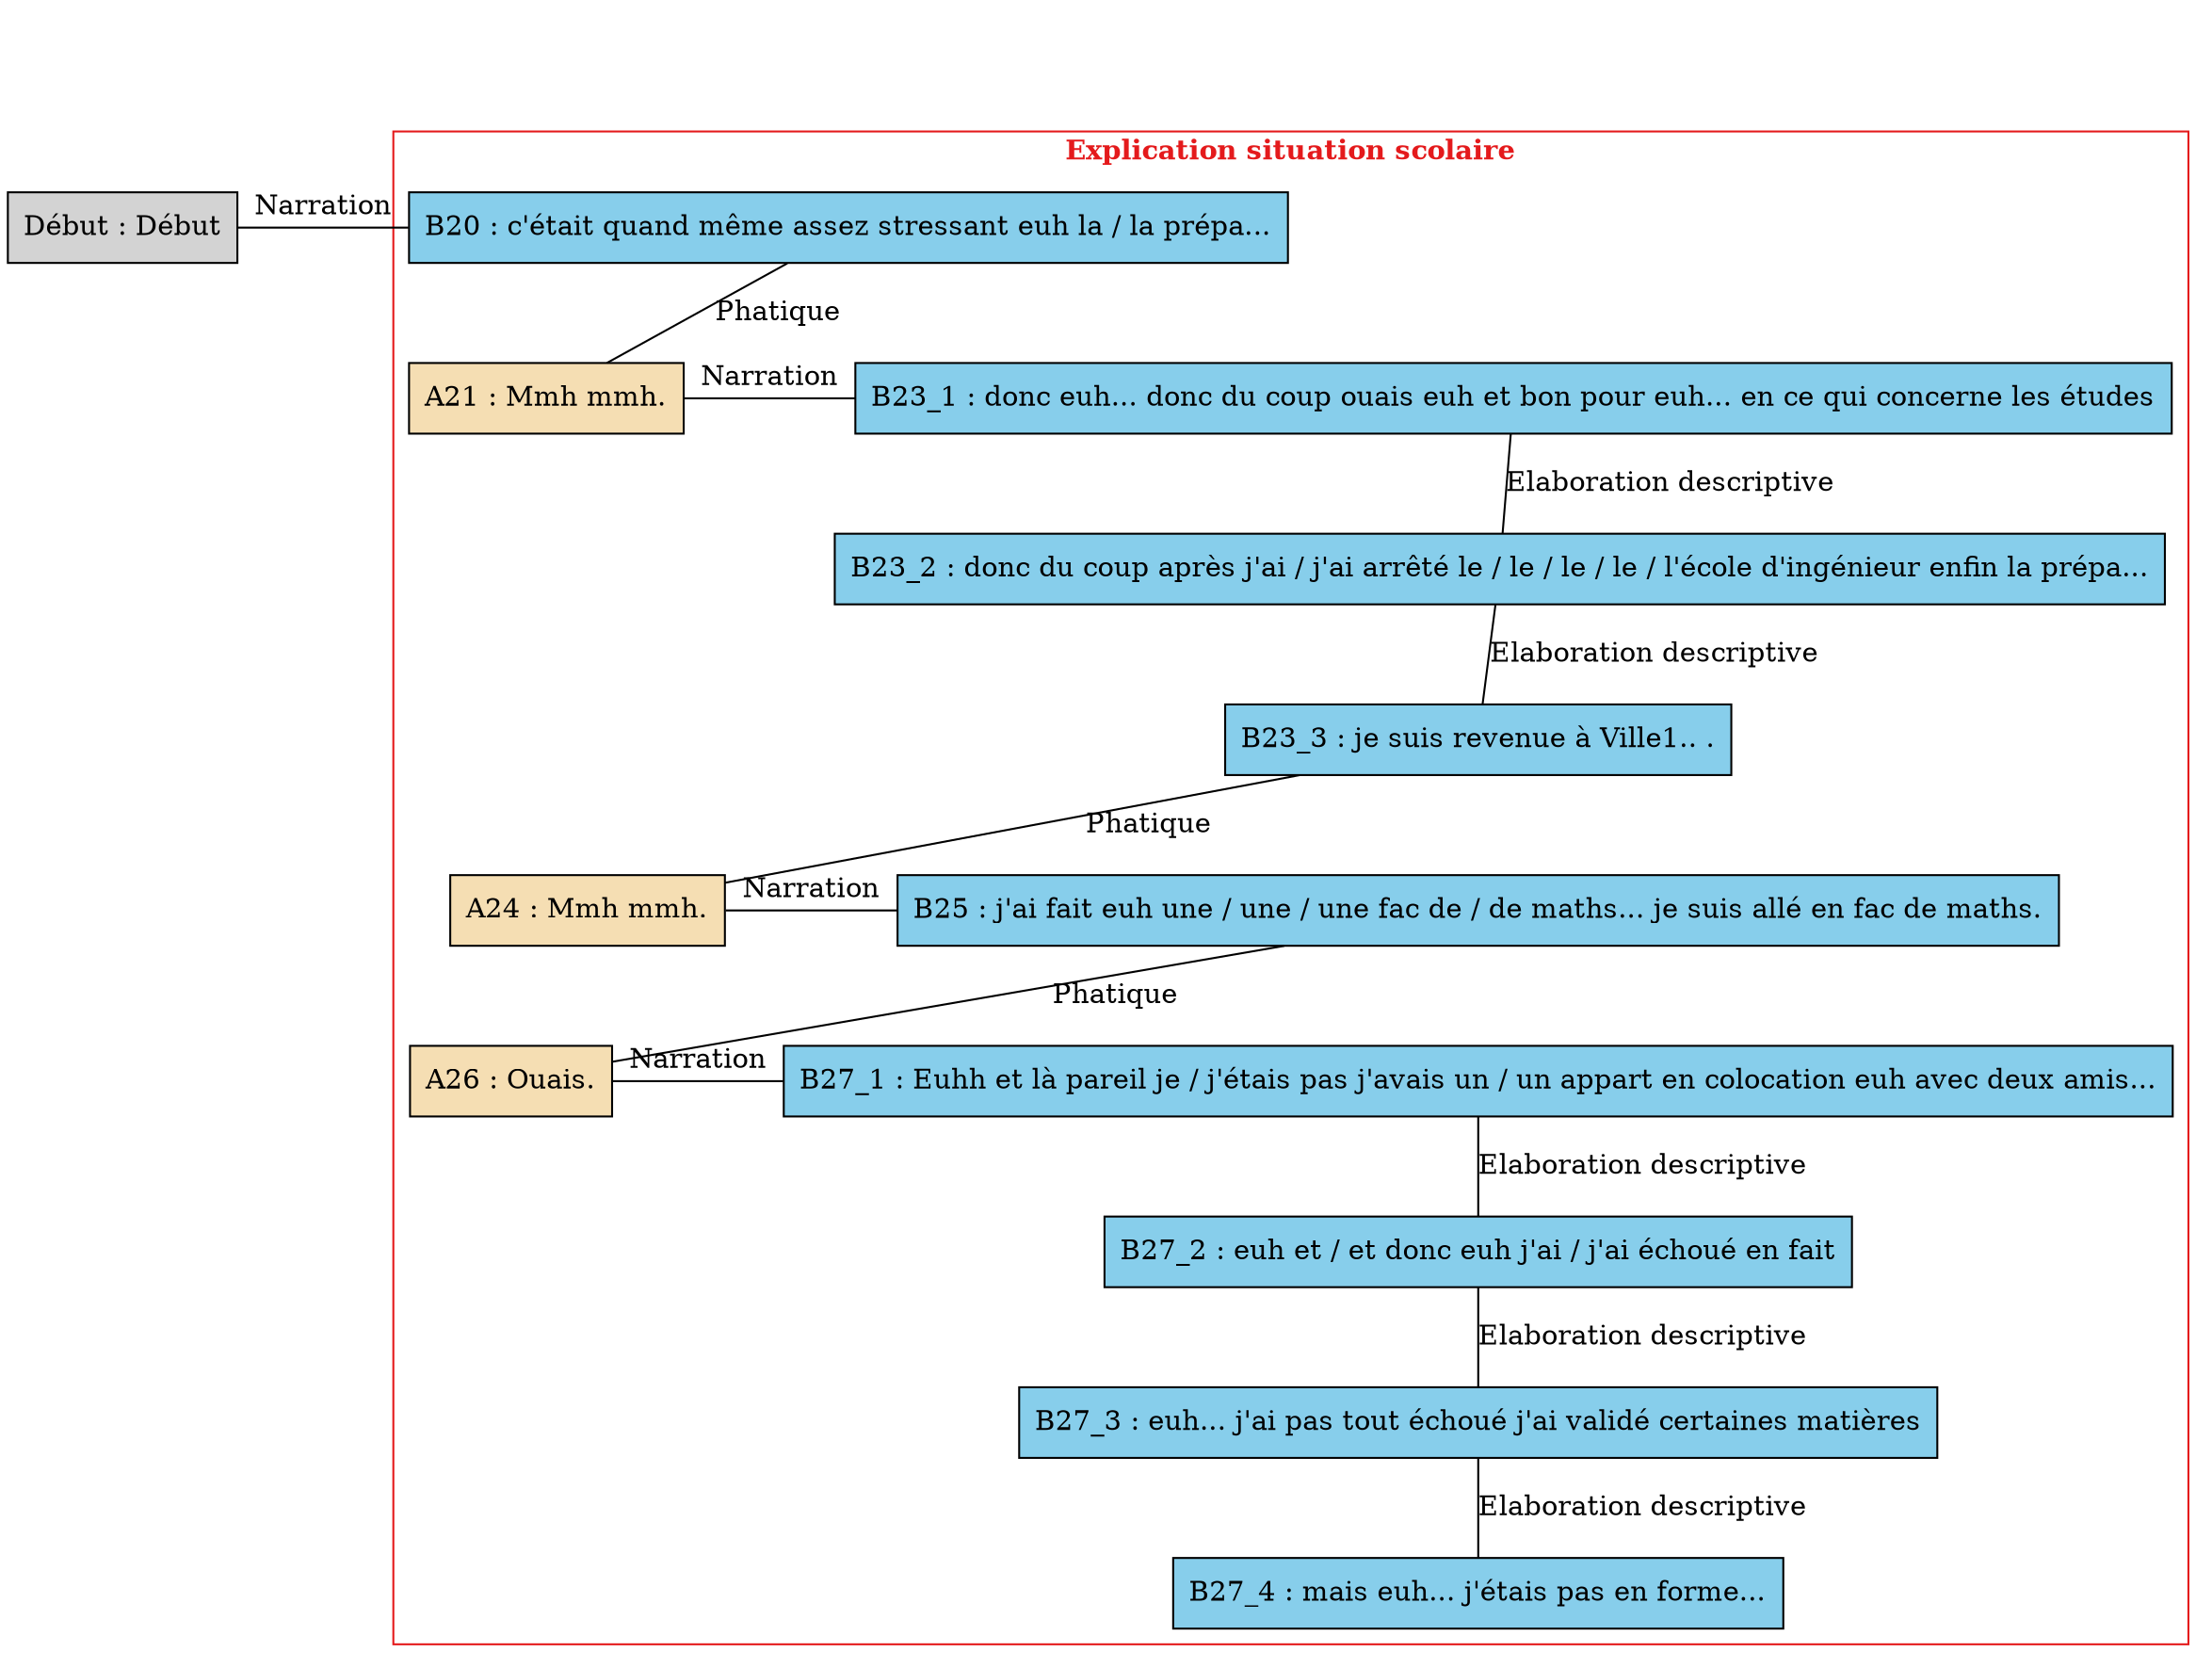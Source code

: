 digraph A06 {
	node [shape=box style=filled]
	newrank=true
	zero [style=invis]
	"Début" [label="Début : Début"]
	B20 [label="B20 : c'était quand même assez stressant euh la / la prépa..." fillcolor=skyblue]
	A21 [label="A21 : Mmh mmh." fillcolor=wheat]
	B23_1 [label="B23_1 : donc euh... donc du coup ouais euh et bon pour euh... en ce qui concerne les études" fillcolor=skyblue]
	B23_2 [label="B23_2 : donc du coup après j'ai / j'ai arrêté le / le / le / le / l'école d'ingénieur enfin la prépa..." fillcolor=skyblue]
	B23_3 [label="B23_3 : je suis revenue à Ville1.. ." fillcolor=skyblue]
	A24 [label="A24 : Mmh mmh." fillcolor=wheat]
	B25 [label="B25 : j'ai fait euh une / une / une fac de / de maths... je suis allé en fac de maths." fillcolor=skyblue]
	A26 [label="A26 : Ouais." fillcolor=wheat]
	B27_1 [label="B27_1 : Euhh et là pareil je / j'étais pas j'avais un / un appart en colocation euh avec deux amis..." fillcolor=skyblue]
	B27_2 [label="B27_2 : euh et / et donc euh j'ai / j'ai échoué en fait" fillcolor=skyblue]
	B27_3 [label="B27_3 : euh... j'ai pas tout échoué j'ai validé certaines matières" fillcolor=skyblue]
	B27_4 [label="B27_4 : mais euh... j'étais pas en forme..." fillcolor=skyblue]
	zero -> "Début" [label="" style=invis]
	zero -> B20 [style=invis weight=1]
	"Début" -> B20 [label=Narration constraint=false dir=none]
	B20 -> A21 [label=Phatique dir=none weight=2]
	B20 -> B23_1 [style=invis weight=1]
	A21 -> B23_1 [label=Narration constraint=false dir=none]
	B23_1 -> B23_2 [label="Elaboration descriptive" dir=none weight=2]
	B23_2 -> B23_3 [label="Elaboration descriptive" dir=none weight=2]
	B23_3 -> A24 [label=Phatique dir=none weight=2]
	B23_3 -> B25 [style=invis weight=1]
	A24 -> B25 [label=Narration constraint=false dir=none]
	B25 -> A26 [label=Phatique dir=none weight=2]
	B25 -> B27_1 [style=invis weight=1]
	A26 -> B27_1 [label=Narration constraint=false dir=none]
	B27_1 -> B27_2 [label="Elaboration descriptive" dir=none weight=2]
	B27_2 -> B27_3 [label="Elaboration descriptive" dir=none weight=2]
	B27_3 -> B27_4 [label="Elaboration descriptive" dir=none weight=2]
	subgraph cluster_1 {
		label=<<B>Explication situation scolaire</B>>
		colorscheme=set19
		color=1
		fontcolor=1
		B20
		A21
		B23_1
		B23_2
		B23_3
		A24
		B25
		A26
		B27_1
		B27_2
		B27_3
		B27_4
	}
}
